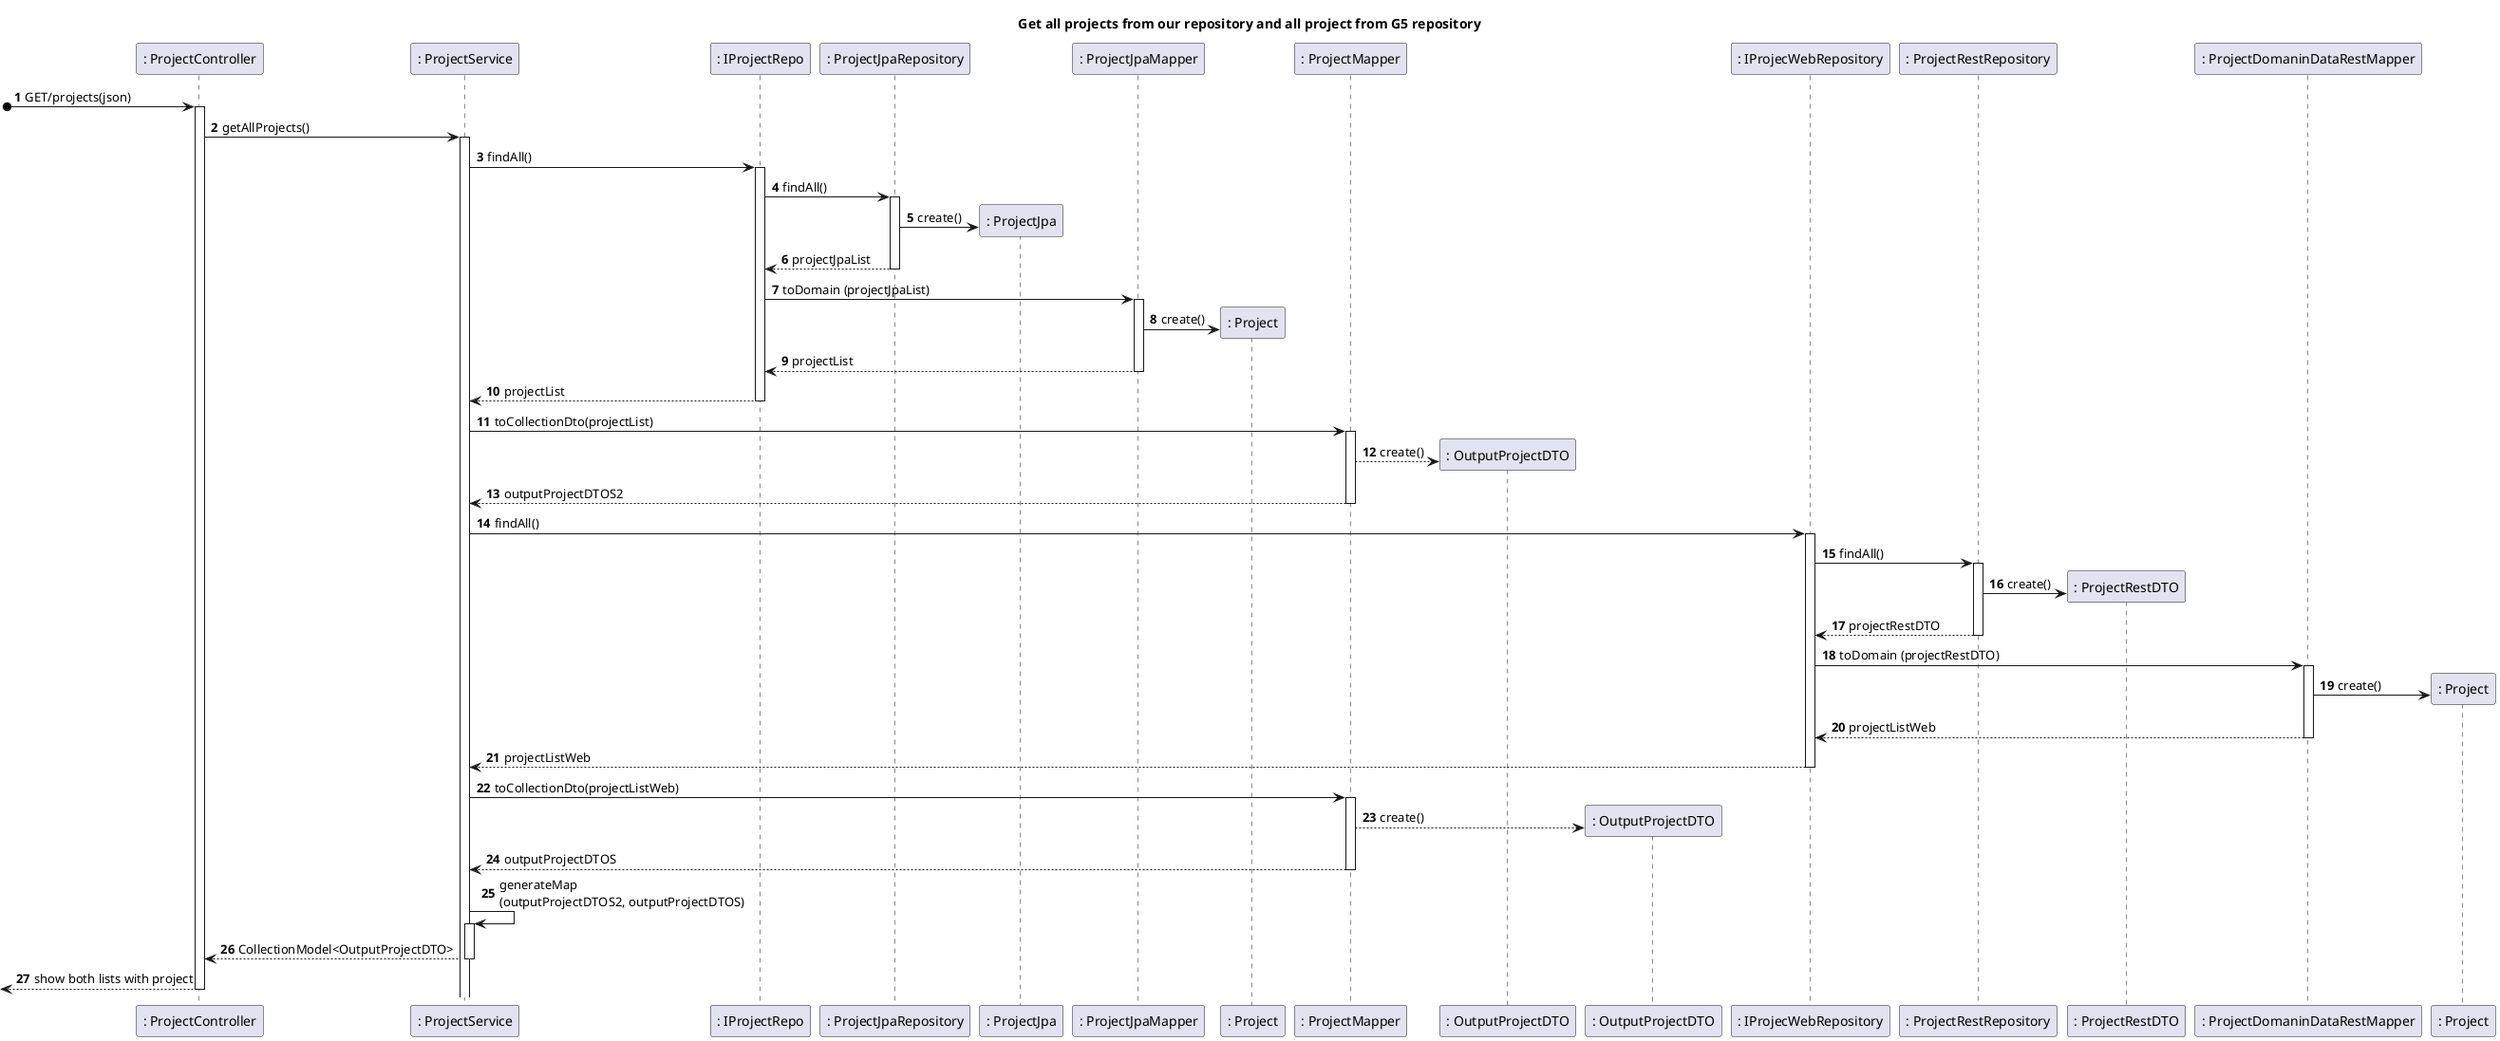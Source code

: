 @startuml
'https://plantuml.com/sequence-diagram
Title: Get all projects from our repository and all project from G5 repository

autoactivate on
autonumber

participant ": ProjectController" as ctrl
participant ": ProjectService" as service
participant ": IProjectRepo" as repo
participant ": ProjectJpaRepository" as iProjectJPA
participant ": ProjectJpa" as jpa
participant ": ProjectJpaMapper" as jpaMapper
participant ": Project" as project
participant ": ProjectMapper" as projectMapper
participant ": OutputProjectDTO" as outDTO
participant ": OutputProjectDTO" as outDTOx
participant ": IProjecWebRepository" as repoWeb
participant ": ProjectRestRepository" as restRepo
participant ": ProjectRestDTO" as projRestDTO
participant ": ProjectDomaninDataRestMapper" as projectRestMapper
participant ": Project" as projectx

[o-> ctrl: GET/projects(json)
ctrl->service: getAllProjects()
service->repo: findAll()
repo->iProjectJPA: findAll()
iProjectJPA->jpa** : create()
iProjectJPA--> repo : projectJpaList
repo->jpaMapper: toDomain (projectJpaList)
jpaMapper->project** : create()
jpaMapper-->repo: projectList
repo-->service: projectList
service->projectMapper:toCollectionDto(projectList)
projectMapper-->outDTO**: create()
projectMapper-->service : outputProjectDTOS2
service->repoWeb: findAll()
repoWeb->restRepo: findAll()
restRepo->projRestDTO**: create()
restRepo-->repoWeb : projectRestDTO
repoWeb->projectRestMapper: toDomain (projectRestDTO)
projectRestMapper->projectx**: create()
projectRestMapper-->repoWeb: projectListWeb
repoWeb-->service: projectListWeb
service->projectMapper:toCollectionDto(projectListWeb)
projectMapper-->outDTOx**: create()
projectMapper-->service : outputProjectDTOS
service->service: generateMap \n(outputProjectDTOS2, outputProjectDTOS)
service-->ctrl:  CollectionModel<OutputProjectDTO>
[<--ctrl : show both lists with project





@enduml